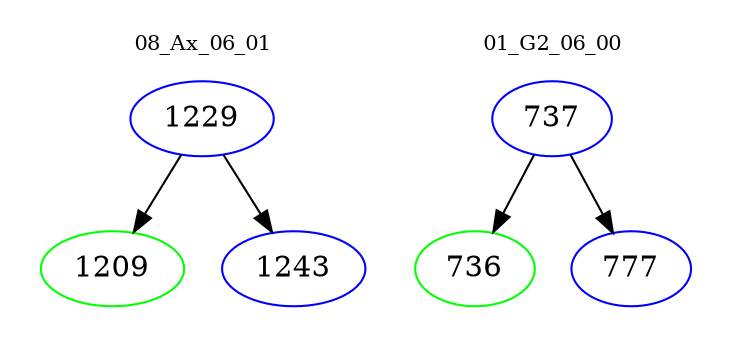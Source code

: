 digraph{
subgraph cluster_0 {
color = white
label = "08_Ax_06_01";
fontsize=10;
T0_1229 [label="1229", color="blue"]
T0_1229 -> T0_1209 [color="black"]
T0_1209 [label="1209", color="green"]
T0_1229 -> T0_1243 [color="black"]
T0_1243 [label="1243", color="blue"]
}
subgraph cluster_1 {
color = white
label = "01_G2_06_00";
fontsize=10;
T1_737 [label="737", color="blue"]
T1_737 -> T1_736 [color="black"]
T1_736 [label="736", color="green"]
T1_737 -> T1_777 [color="black"]
T1_777 [label="777", color="blue"]
}
}
